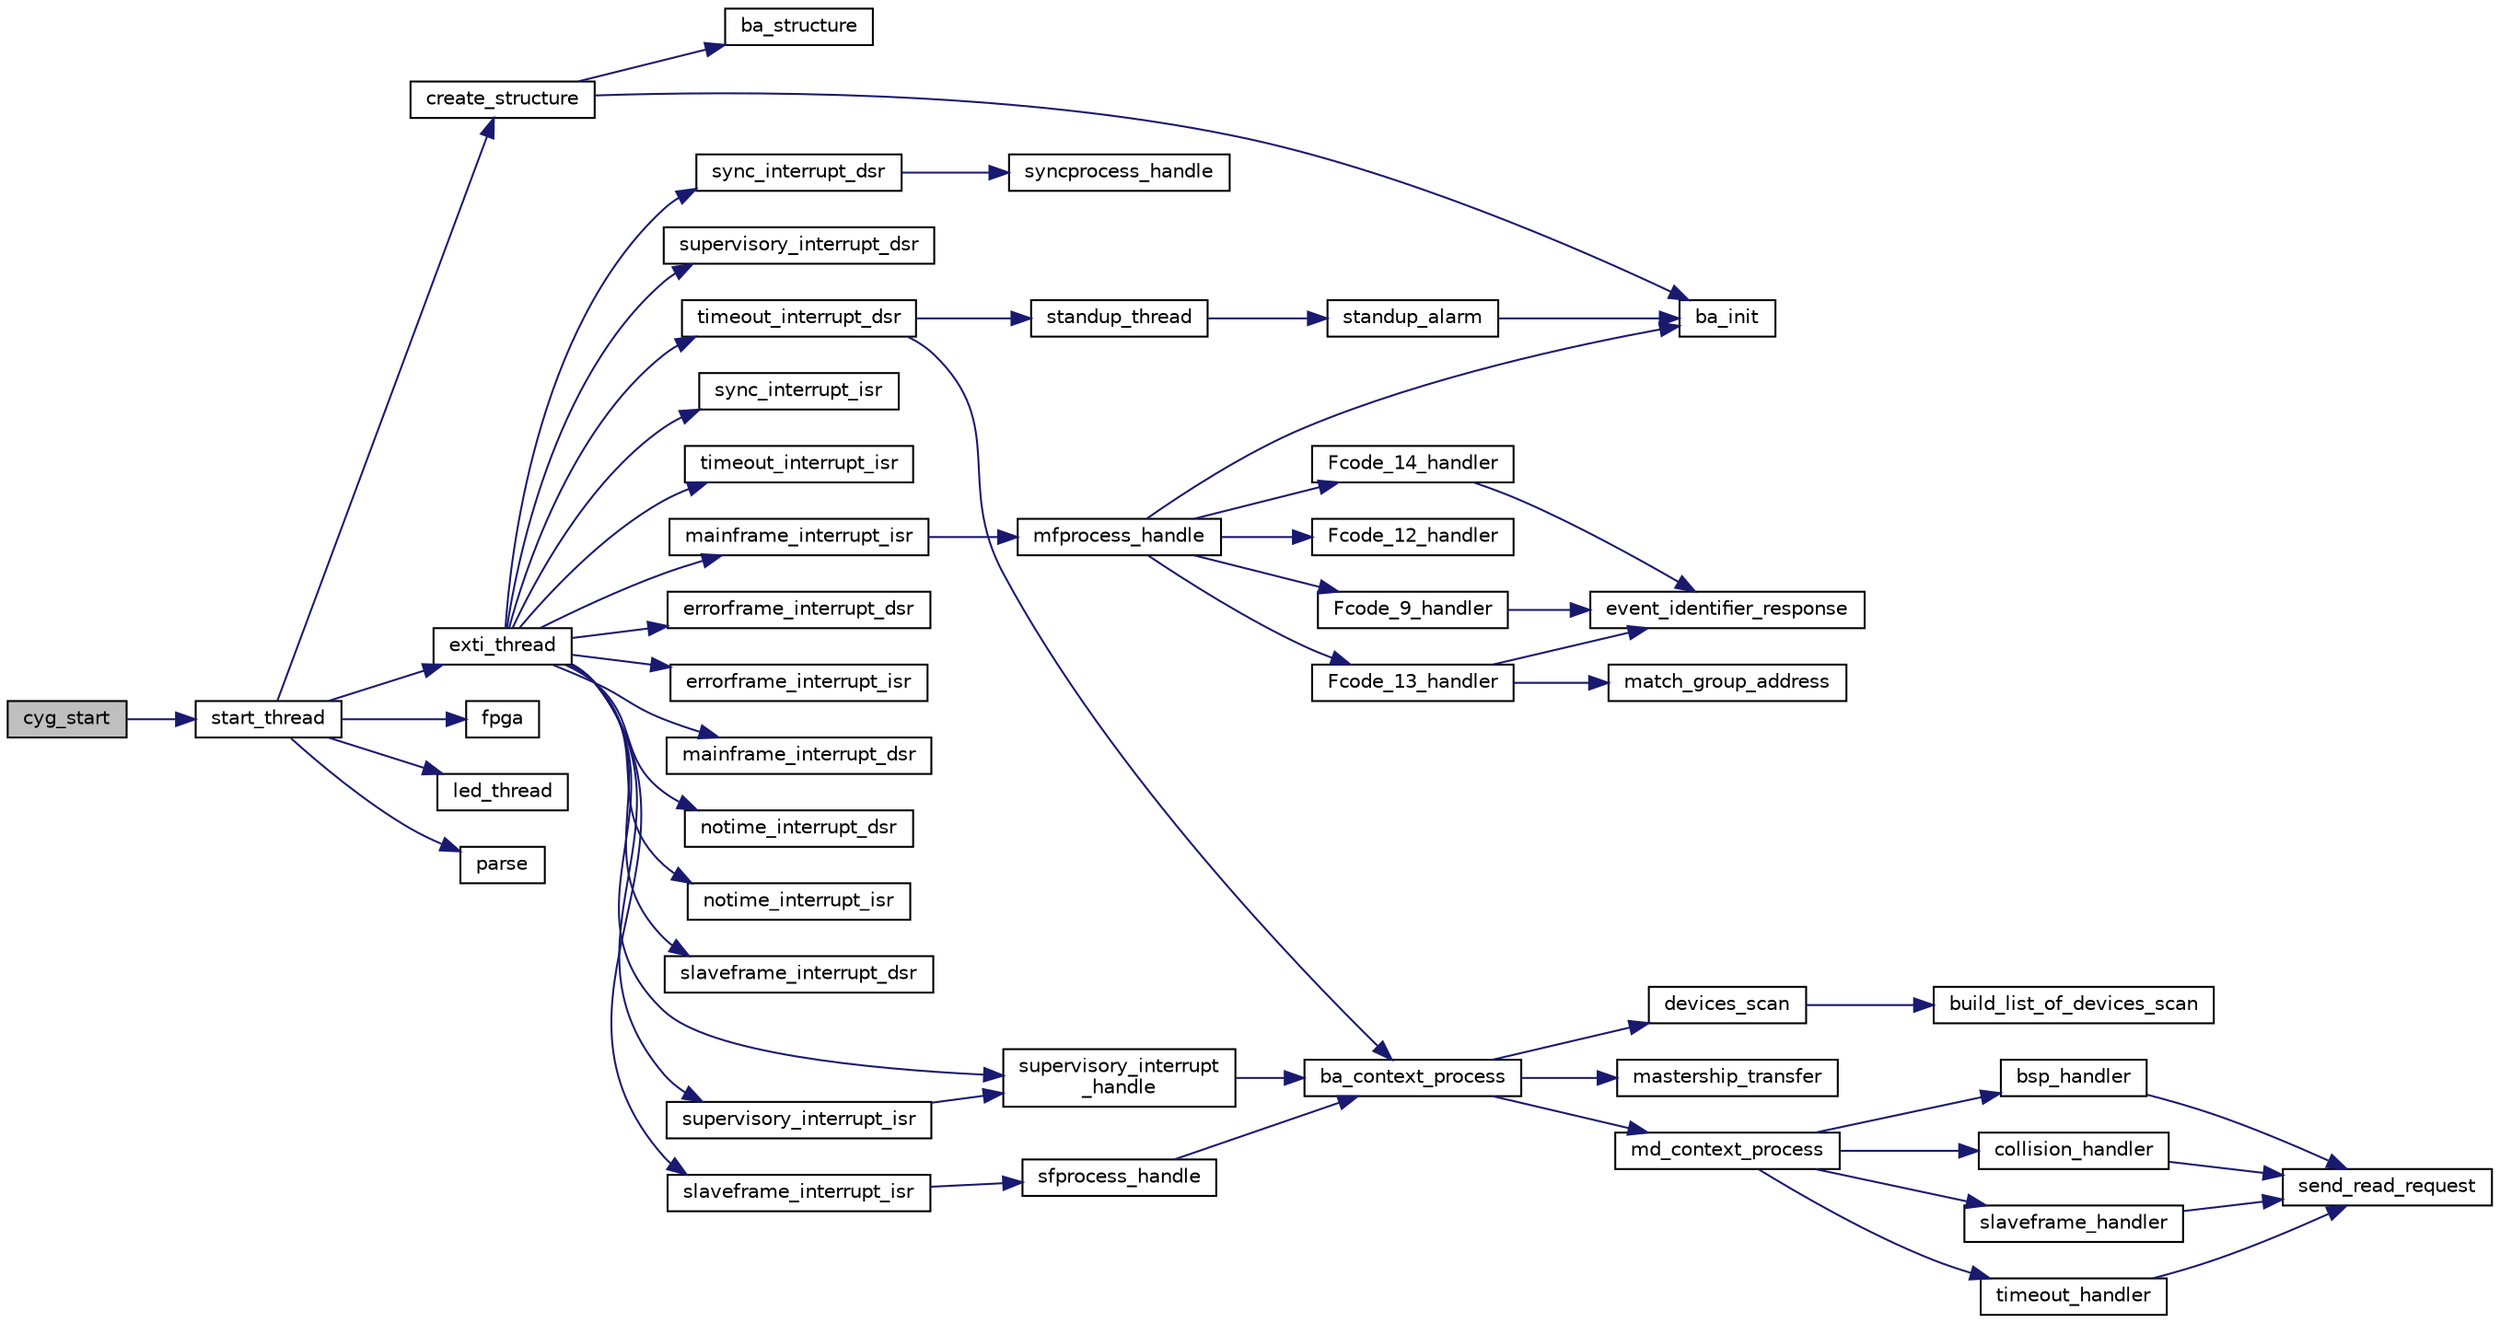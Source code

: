 digraph "cyg_start"
{
  edge [fontname="Helvetica",fontsize="10",labelfontname="Helvetica",labelfontsize="10"];
  node [fontname="Helvetica",fontsize="10",shape=record];
  rankdir="LR";
  Node1 [label="cyg_start",height=0.2,width=0.4,color="black", fillcolor="grey75", style="filled" fontcolor="black"];
  Node1 -> Node2 [color="midnightblue",fontsize="10",style="solid",fontname="Helvetica"];
  Node2 [label="start_thread",height=0.2,width=0.4,color="black", fillcolor="white", style="filled",URL="$main_8c.html#aca8521e252bce29709dc6950c0ed9f5a"];
  Node2 -> Node3 [color="midnightblue",fontsize="10",style="solid",fontname="Helvetica"];
  Node3 [label="create_structure",height=0.2,width=0.4,color="black", fillcolor="white", style="filled",URL="$init_8c.html#a76b2dff9ed65cafb66fc9e15bde5b032"];
  Node3 -> Node4 [color="midnightblue",fontsize="10",style="solid",fontname="Helvetica"];
  Node4 [label="ba_init",height=0.2,width=0.4,color="black", fillcolor="white", style="filled",URL="$ba_8c.html#a7b0b05d7410aab4d1ca74260ac1ab85e"];
  Node3 -> Node5 [color="midnightblue",fontsize="10",style="solid",fontname="Helvetica"];
  Node5 [label="ba_structure",height=0.2,width=0.4,color="black", fillcolor="white", style="filled",URL="$ba_8c.html#a41de49cb1bc0dca951604338801c1f37"];
  Node2 -> Node6 [color="midnightblue",fontsize="10",style="solid",fontname="Helvetica"];
  Node6 [label="exti_thread",height=0.2,width=0.4,color="black", fillcolor="white", style="filled",URL="$intr_8c.html#ab258d7e522013e1c90ecd1f5533c652b"];
  Node6 -> Node7 [color="midnightblue",fontsize="10",style="solid",fontname="Helvetica"];
  Node7 [label="errorframe_interrupt_dsr",height=0.2,width=0.4,color="black", fillcolor="white", style="filled",URL="$intr_8c.html#a7201c6cfcf13814ff0ca4159c8c1c88d"];
  Node6 -> Node8 [color="midnightblue",fontsize="10",style="solid",fontname="Helvetica"];
  Node8 [label="errorframe_interrupt_isr",height=0.2,width=0.4,color="black", fillcolor="white", style="filled",URL="$intr_8c.html#a90ddab8f89cbdb3c93f3ae446d7ab02c"];
  Node6 -> Node9 [color="midnightblue",fontsize="10",style="solid",fontname="Helvetica"];
  Node9 [label="mainframe_interrupt_dsr",height=0.2,width=0.4,color="black", fillcolor="white", style="filled",URL="$intr_8c.html#ac42319c667077640834b84f2e9c218ac"];
  Node6 -> Node10 [color="midnightblue",fontsize="10",style="solid",fontname="Helvetica"];
  Node10 [label="mainframe_interrupt_isr",height=0.2,width=0.4,color="black", fillcolor="white", style="filled",URL="$intr_8c.html#ae2564c163a8bfeb59cee6db969ed9bb3"];
  Node10 -> Node11 [color="midnightblue",fontsize="10",style="solid",fontname="Helvetica"];
  Node11 [label="mfprocess_handle",height=0.2,width=0.4,color="black", fillcolor="white", style="filled",URL="$intr_8c.html#ab584a16083147d1ba0a6313eb9724efe"];
  Node11 -> Node4 [color="midnightblue",fontsize="10",style="solid",fontname="Helvetica"];
  Node11 -> Node12 [color="midnightblue",fontsize="10",style="solid",fontname="Helvetica"];
  Node12 [label="Fcode_12_handler",height=0.2,width=0.4,color="black", fillcolor="white", style="filled",URL="$_message_data_8c.html#aa823ce0ee8cc5047828791a01aecb820"];
  Node11 -> Node13 [color="midnightblue",fontsize="10",style="solid",fontname="Helvetica"];
  Node13 [label="Fcode_13_handler",height=0.2,width=0.4,color="black", fillcolor="white", style="filled",URL="$_message_data_8c.html#a50a0387b7ebf76aff5ac9654ce70ab32"];
  Node13 -> Node14 [color="midnightblue",fontsize="10",style="solid",fontname="Helvetica"];
  Node14 [label="match_group_address",height=0.2,width=0.4,color="black", fillcolor="white", style="filled",URL="$_message_data_8c.html#a5df7897b656670e0d640c42d383726eb"];
  Node13 -> Node15 [color="midnightblue",fontsize="10",style="solid",fontname="Helvetica"];
  Node15 [label="event_identifier_response",height=0.2,width=0.4,color="black", fillcolor="white", style="filled",URL="$_message_data_8c.html#a2d7428c8ae63af4fcfe3455f9a49d35c"];
  Node11 -> Node16 [color="midnightblue",fontsize="10",style="solid",fontname="Helvetica"];
  Node16 [label="Fcode_14_handler",height=0.2,width=0.4,color="black", fillcolor="white", style="filled",URL="$_message_data_8c.html#aa548fde1545ec5d114a24fb9d2e21097"];
  Node16 -> Node15 [color="midnightblue",fontsize="10",style="solid",fontname="Helvetica"];
  Node11 -> Node17 [color="midnightblue",fontsize="10",style="solid",fontname="Helvetica"];
  Node17 [label="Fcode_9_handler",height=0.2,width=0.4,color="black", fillcolor="white", style="filled",URL="$_message_data_8c.html#ae17af93880c5ca35360efbbd5ac5dfc5"];
  Node17 -> Node15 [color="midnightblue",fontsize="10",style="solid",fontname="Helvetica"];
  Node6 -> Node18 [color="midnightblue",fontsize="10",style="solid",fontname="Helvetica"];
  Node18 [label="notime_interrupt_dsr",height=0.2,width=0.4,color="black", fillcolor="white", style="filled",URL="$intr_8c.html#a1c5816f010ac0253e77d280d54f82319"];
  Node6 -> Node19 [color="midnightblue",fontsize="10",style="solid",fontname="Helvetica"];
  Node19 [label="notime_interrupt_isr",height=0.2,width=0.4,color="black", fillcolor="white", style="filled",URL="$intr_8c.html#a76d54549f69ecf1ee2dd17d4b730d3a3"];
  Node6 -> Node20 [color="midnightblue",fontsize="10",style="solid",fontname="Helvetica"];
  Node20 [label="slaveframe_interrupt_dsr",height=0.2,width=0.4,color="black", fillcolor="white", style="filled",URL="$intr_8c.html#aaa2fcfa16faf2ac0dcddfb8504e17cf8"];
  Node6 -> Node21 [color="midnightblue",fontsize="10",style="solid",fontname="Helvetica"];
  Node21 [label="slaveframe_interrupt_isr",height=0.2,width=0.4,color="black", fillcolor="white", style="filled",URL="$intr_8c.html#a2063af322dfa54ca2cdc14522c79a89a"];
  Node21 -> Node22 [color="midnightblue",fontsize="10",style="solid",fontname="Helvetica"];
  Node22 [label="sfprocess_handle",height=0.2,width=0.4,color="black", fillcolor="white", style="filled",URL="$intr_8c.html#ad5e256e7a554789732563483e1b12ebf"];
  Node22 -> Node23 [color="midnightblue",fontsize="10",style="solid",fontname="Helvetica"];
  Node23 [label="ba_context_process",height=0.2,width=0.4,color="black", fillcolor="white", style="filled",URL="$ba_8c.html#ab7de23243adc9054422cb861faa57751"];
  Node23 -> Node24 [color="midnightblue",fontsize="10",style="solid",fontname="Helvetica"];
  Node24 [label="devices_scan",height=0.2,width=0.4,color="black", fillcolor="white", style="filled",URL="$ba_8c.html#a04bc998099da29360db90b196ed06300"];
  Node24 -> Node25 [color="midnightblue",fontsize="10",style="solid",fontname="Helvetica"];
  Node25 [label="build_list_of_devices_scan",height=0.2,width=0.4,color="black", fillcolor="white", style="filled",URL="$ba_8c.html#a1a50e9da599c69524b0f3fac023a2944"];
  Node23 -> Node26 [color="midnightblue",fontsize="10",style="solid",fontname="Helvetica"];
  Node26 [label="mastership_transfer",height=0.2,width=0.4,color="black", fillcolor="white", style="filled",URL="$ba_8c.html#abb829620999e7a6f9e5949d9eff4558f"];
  Node23 -> Node27 [color="midnightblue",fontsize="10",style="solid",fontname="Helvetica"];
  Node27 [label="md_context_process",height=0.2,width=0.4,color="black", fillcolor="white", style="filled",URL="$ba_8c.html#a124c552540ce823cd468a10910e4243a"];
  Node27 -> Node28 [color="midnightblue",fontsize="10",style="solid",fontname="Helvetica"];
  Node28 [label="bsp_handler",height=0.2,width=0.4,color="black", fillcolor="white", style="filled",URL="$_message_data_8c.html#afa93ee57f40577acfb18dd5ac8ec8edd"];
  Node28 -> Node29 [color="midnightblue",fontsize="10",style="solid",fontname="Helvetica"];
  Node29 [label="send_read_request",height=0.2,width=0.4,color="black", fillcolor="white", style="filled",URL="$_message_data_8c.html#a3d904b77966b7cdbb55e56721ef49207"];
  Node27 -> Node30 [color="midnightblue",fontsize="10",style="solid",fontname="Helvetica"];
  Node30 [label="collision_handler",height=0.2,width=0.4,color="black", fillcolor="white", style="filled",URL="$_message_data_8c.html#a29f990e885d1aa0473a05071093694ce"];
  Node30 -> Node29 [color="midnightblue",fontsize="10",style="solid",fontname="Helvetica"];
  Node27 -> Node31 [color="midnightblue",fontsize="10",style="solid",fontname="Helvetica"];
  Node31 [label="slaveframe_handler",height=0.2,width=0.4,color="black", fillcolor="white", style="filled",URL="$_message_data_8c.html#a0d459c3562670f880fd5b66da70ba9a3"];
  Node31 -> Node29 [color="midnightblue",fontsize="10",style="solid",fontname="Helvetica"];
  Node27 -> Node32 [color="midnightblue",fontsize="10",style="solid",fontname="Helvetica"];
  Node32 [label="timeout_handler",height=0.2,width=0.4,color="black", fillcolor="white", style="filled",URL="$_message_data_8c.html#a9ab7faaba03c0ecc58e4b7440bd9a3e0"];
  Node32 -> Node29 [color="midnightblue",fontsize="10",style="solid",fontname="Helvetica"];
  Node6 -> Node33 [color="midnightblue",fontsize="10",style="solid",fontname="Helvetica"];
  Node33 [label="supervisory_interrupt_dsr",height=0.2,width=0.4,color="black", fillcolor="white", style="filled",URL="$intr_8c.html#a361a3a0aa15e27f094fec12cc0059835"];
  Node6 -> Node34 [color="midnightblue",fontsize="10",style="solid",fontname="Helvetica"];
  Node34 [label="supervisory_interrupt\l_handle",height=0.2,width=0.4,color="black", fillcolor="white", style="filled",URL="$ba_8c.html#ae7e3dad68fd89b9bdf1418229460ae71"];
  Node34 -> Node23 [color="midnightblue",fontsize="10",style="solid",fontname="Helvetica"];
  Node6 -> Node35 [color="midnightblue",fontsize="10",style="solid",fontname="Helvetica"];
  Node35 [label="supervisory_interrupt_isr",height=0.2,width=0.4,color="black", fillcolor="white", style="filled",URL="$intr_8c.html#a3c04a717c9a14bbc7bee8116752c3cb4"];
  Node35 -> Node34 [color="midnightblue",fontsize="10",style="solid",fontname="Helvetica"];
  Node6 -> Node36 [color="midnightblue",fontsize="10",style="solid",fontname="Helvetica"];
  Node36 [label="sync_interrupt_dsr",height=0.2,width=0.4,color="black", fillcolor="white", style="filled",URL="$intr_8c.html#a2ef1637316553bf34b95def408649c67"];
  Node36 -> Node37 [color="midnightblue",fontsize="10",style="solid",fontname="Helvetica"];
  Node37 [label="syncprocess_handle",height=0.2,width=0.4,color="black", fillcolor="white", style="filled",URL="$intr_8c.html#ae9c84a2b3d7e942d1eb2b583f7555ae8"];
  Node6 -> Node38 [color="midnightblue",fontsize="10",style="solid",fontname="Helvetica"];
  Node38 [label="sync_interrupt_isr",height=0.2,width=0.4,color="black", fillcolor="white", style="filled",URL="$intr_8c.html#a915539cbb55cf8d057d754f24c3b7f6a"];
  Node6 -> Node39 [color="midnightblue",fontsize="10",style="solid",fontname="Helvetica"];
  Node39 [label="timeout_interrupt_dsr",height=0.2,width=0.4,color="black", fillcolor="white", style="filled",URL="$intr_8c.html#a6f406ab9b036c3961afa8d4231cb39b9"];
  Node39 -> Node23 [color="midnightblue",fontsize="10",style="solid",fontname="Helvetica"];
  Node39 -> Node40 [color="midnightblue",fontsize="10",style="solid",fontname="Helvetica"];
  Node40 [label="standup_thread",height=0.2,width=0.4,color="black", fillcolor="white", style="filled",URL="$intr_8c.html#a86342cadd197ff09c08ab8d24e037ab4"];
  Node40 -> Node41 [color="midnightblue",fontsize="10",style="solid",fontname="Helvetica"];
  Node41 [label="standup_alarm",height=0.2,width=0.4,color="black", fillcolor="white", style="filled",URL="$intr_8c.html#a96bbb9097dfbb9f41ab925a781070d40"];
  Node41 -> Node4 [color="midnightblue",fontsize="10",style="solid",fontname="Helvetica"];
  Node6 -> Node42 [color="midnightblue",fontsize="10",style="solid",fontname="Helvetica"];
  Node42 [label="timeout_interrupt_isr",height=0.2,width=0.4,color="black", fillcolor="white", style="filled",URL="$intr_8c.html#ad54227c426d8a7df99148618690cbeb2"];
  Node2 -> Node43 [color="midnightblue",fontsize="10",style="solid",fontname="Helvetica"];
  Node43 [label="fpga",height=0.2,width=0.4,color="black", fillcolor="white", style="filled",URL="$init_8c.html#a2e3e36fd736ef8b5361131aa55581532"];
  Node2 -> Node44 [color="midnightblue",fontsize="10",style="solid",fontname="Helvetica"];
  Node44 [label="led_thread",height=0.2,width=0.4,color="black", fillcolor="white", style="filled",URL="$main_8c.html#aa680423296a2b62aecf1c4cca9600ed2"];
  Node2 -> Node45 [color="midnightblue",fontsize="10",style="solid",fontname="Helvetica"];
  Node45 [label="parse",height=0.2,width=0.4,color="black", fillcolor="white", style="filled",URL="$init_8c.html#a67007fc2be130666fbf3b065022756f4"];
}
